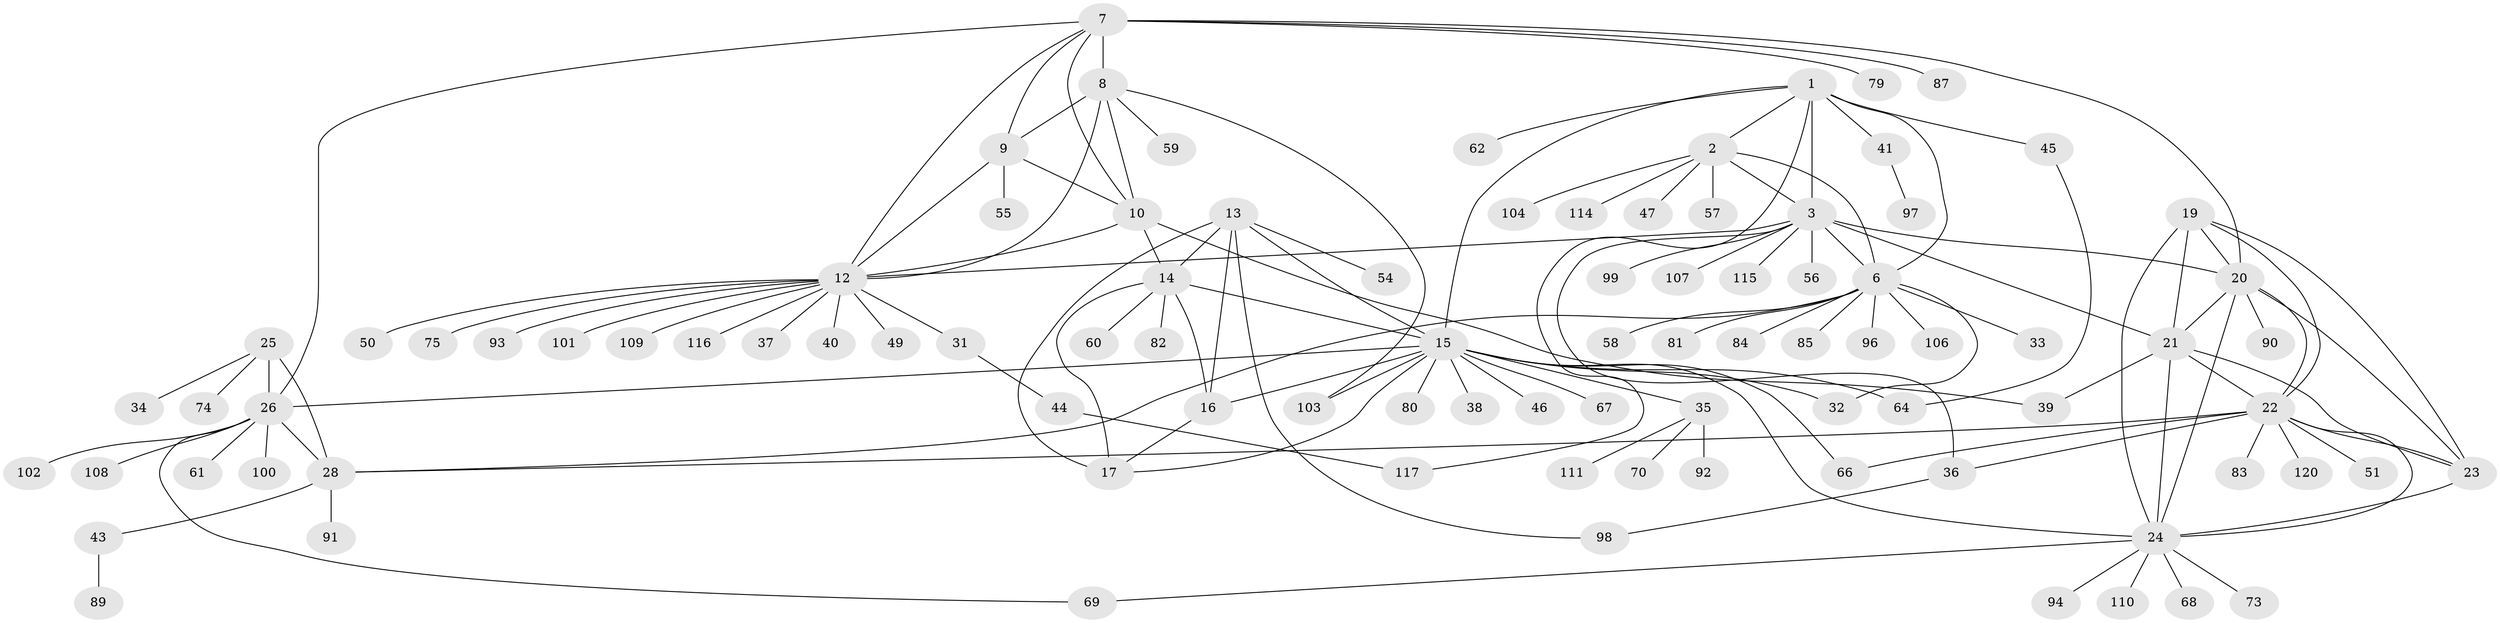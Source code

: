// Generated by graph-tools (version 1.1) at 2025/24/03/03/25 07:24:14]
// undirected, 94 vertices, 135 edges
graph export_dot {
graph [start="1"]
  node [color=gray90,style=filled];
  1 [super="+5"];
  2 [super="+88"];
  3 [super="+4"];
  6 [super="+48"];
  7 [super="+112"];
  8 [super="+11"];
  9 [super="+52"];
  10;
  12 [super="+53"];
  13 [super="+18"];
  14 [super="+118"];
  15 [super="+63"];
  16;
  17 [super="+86"];
  19;
  20 [super="+72"];
  21 [super="+42"];
  22 [super="+76"];
  23 [super="+65"];
  24 [super="+71"];
  25 [super="+30"];
  26 [super="+27"];
  28 [super="+29"];
  31;
  32;
  33;
  34;
  35 [super="+113"];
  36;
  37;
  38;
  39;
  40;
  41;
  43 [super="+77"];
  44 [super="+78"];
  45 [super="+119"];
  46;
  47;
  49;
  50;
  51;
  54;
  55;
  56;
  57;
  58;
  59;
  60;
  61;
  62;
  64;
  66;
  67;
  68;
  69;
  70;
  73;
  74;
  75;
  79;
  80;
  81;
  82 [super="+95"];
  83;
  84;
  85;
  87;
  89;
  90 [super="+105"];
  91;
  92;
  93;
  94;
  96;
  97;
  98;
  99;
  100;
  101;
  102;
  103;
  104;
  106;
  107;
  108;
  109;
  110;
  111;
  114;
  115;
  116;
  117;
  120;
  1 -- 2 [weight=2];
  1 -- 3 [weight=4];
  1 -- 6 [weight=2];
  1 -- 15;
  1 -- 45;
  1 -- 62;
  1 -- 117;
  1 -- 41;
  2 -- 3 [weight=2];
  2 -- 6;
  2 -- 47;
  2 -- 57;
  2 -- 104;
  2 -- 114;
  3 -- 6 [weight=2];
  3 -- 12;
  3 -- 21;
  3 -- 36;
  3 -- 99;
  3 -- 115;
  3 -- 56;
  3 -- 107;
  3 -- 20;
  6 -- 28;
  6 -- 32;
  6 -- 33;
  6 -- 58;
  6 -- 81;
  6 -- 84;
  6 -- 85;
  6 -- 96;
  6 -- 106;
  7 -- 8 [weight=2];
  7 -- 9;
  7 -- 10;
  7 -- 12;
  7 -- 20;
  7 -- 26;
  7 -- 79;
  7 -- 87;
  8 -- 9 [weight=2];
  8 -- 10 [weight=2];
  8 -- 12 [weight=2];
  8 -- 59;
  8 -- 103;
  9 -- 10;
  9 -- 12;
  9 -- 55;
  10 -- 12;
  10 -- 14;
  10 -- 39;
  12 -- 31;
  12 -- 37;
  12 -- 40;
  12 -- 49;
  12 -- 50;
  12 -- 75;
  12 -- 93;
  12 -- 101;
  12 -- 109;
  12 -- 116;
  13 -- 14 [weight=2];
  13 -- 15 [weight=2];
  13 -- 16 [weight=2];
  13 -- 17 [weight=2];
  13 -- 54;
  13 -- 98;
  14 -- 15;
  14 -- 16;
  14 -- 17;
  14 -- 60;
  14 -- 82;
  15 -- 16;
  15 -- 17;
  15 -- 24;
  15 -- 32;
  15 -- 35;
  15 -- 38;
  15 -- 46;
  15 -- 64;
  15 -- 66;
  15 -- 67;
  15 -- 80;
  15 -- 103;
  15 -- 26;
  16 -- 17;
  19 -- 20;
  19 -- 21;
  19 -- 22;
  19 -- 23;
  19 -- 24;
  20 -- 21;
  20 -- 22;
  20 -- 23;
  20 -- 24;
  20 -- 90;
  21 -- 22;
  21 -- 23;
  21 -- 24;
  21 -- 39;
  22 -- 23;
  22 -- 24;
  22 -- 36;
  22 -- 51;
  22 -- 66;
  22 -- 83;
  22 -- 120;
  22 -- 28;
  23 -- 24;
  24 -- 68;
  24 -- 69;
  24 -- 73;
  24 -- 94;
  24 -- 110;
  25 -- 26 [weight=4];
  25 -- 28 [weight=4];
  25 -- 34;
  25 -- 74;
  26 -- 28 [weight=4];
  26 -- 69;
  26 -- 100;
  26 -- 102;
  26 -- 108;
  26 -- 61;
  28 -- 91;
  28 -- 43;
  31 -- 44;
  35 -- 70;
  35 -- 92;
  35 -- 111;
  36 -- 98;
  41 -- 97;
  43 -- 89;
  44 -- 117;
  45 -- 64;
}
